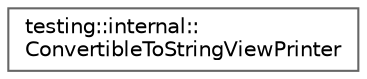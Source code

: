 digraph "Graphical Class Hierarchy"
{
 // LATEX_PDF_SIZE
  bgcolor="transparent";
  edge [fontname=Helvetica,fontsize=10,labelfontname=Helvetica,labelfontsize=10];
  node [fontname=Helvetica,fontsize=10,shape=box,height=0.2,width=0.4];
  rankdir="LR";
  Node0 [id="Node000000",label="testing::internal::\lConvertibleToStringViewPrinter",height=0.2,width=0.4,color="grey40", fillcolor="white", style="filled",URL="$structtesting_1_1internal_1_1ConvertibleToStringViewPrinter.html",tooltip=" "];
}
